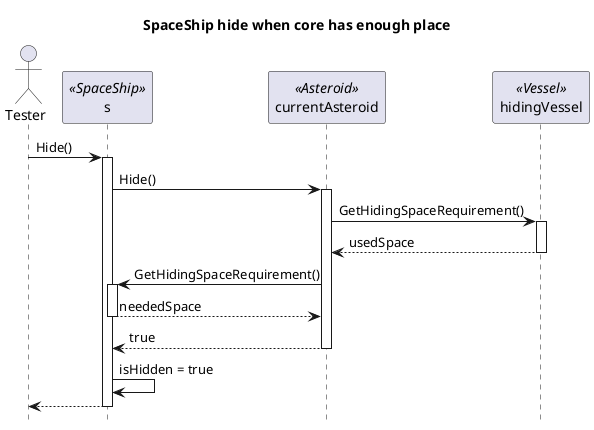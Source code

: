 @startuml
hide footbox
title SpaceShip hide when core has enough place

actor Tester as Tester

participant s as s <<SpaceShip>>
participant currentAsteroid as currentAsteroid <<Asteroid>>
participant hidingVessel as hidingVessel <<Vessel>>

Tester -> s : Hide()
activate s

s -> currentAsteroid ++: Hide()

currentAsteroid -> hidingVessel ++: GetHidingSpaceRequirement()

hidingVessel --> currentAsteroid --: usedSpace

currentAsteroid -> s ++: GetHidingSpaceRequirement()

s --> currentAsteroid --: neededSpace

currentAsteroid --> s --: true

s -> s : isHidden = true

s--> Tester
deactivate s
@enduml